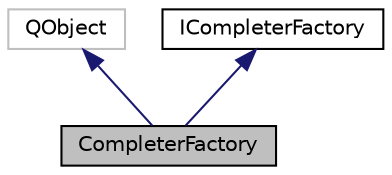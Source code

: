 digraph "CompleterFactory"
{
 // LATEX_PDF_SIZE
  edge [fontname="Helvetica",fontsize="10",labelfontname="Helvetica",labelfontsize="10"];
  node [fontname="Helvetica",fontsize="10",shape=record];
  Node1 [label="CompleterFactory",height=0.2,width=0.4,color="black", fillcolor="grey75", style="filled", fontcolor="black",tooltip="Factory for QCompleters."];
  Node2 -> Node1 [dir="back",color="midnightblue",fontsize="10",style="solid",fontname="Helvetica"];
  Node2 [label="QObject",height=0.2,width=0.4,color="grey75", fillcolor="white", style="filled",tooltip=" "];
  Node3 -> Node1 [dir="back",color="midnightblue",fontsize="10",style="solid",fontname="Helvetica"];
  Node3 [label="ICompleterFactory",height=0.2,width=0.4,color="black", fillcolor="white", style="filled",URL="$struct_i_completer_factory.html",tooltip=" "];
}

